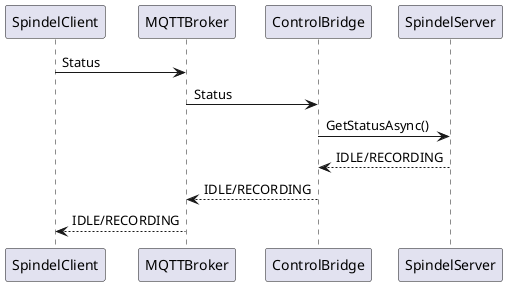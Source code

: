 @startuml
SpindelClient -> MQTTBroker: Status
MQTTBroker -> ControlBridge: Status
ControlBridge -> SpindelServer : GetStatusAsync()

ControlBridge <-- SpindelServer : IDLE/RECORDING
MQTTBroker <-- ControlBridge : IDLE/RECORDING
SpindelClient <-- MQTTBroker : IDLE/RECORDING
@enduml
